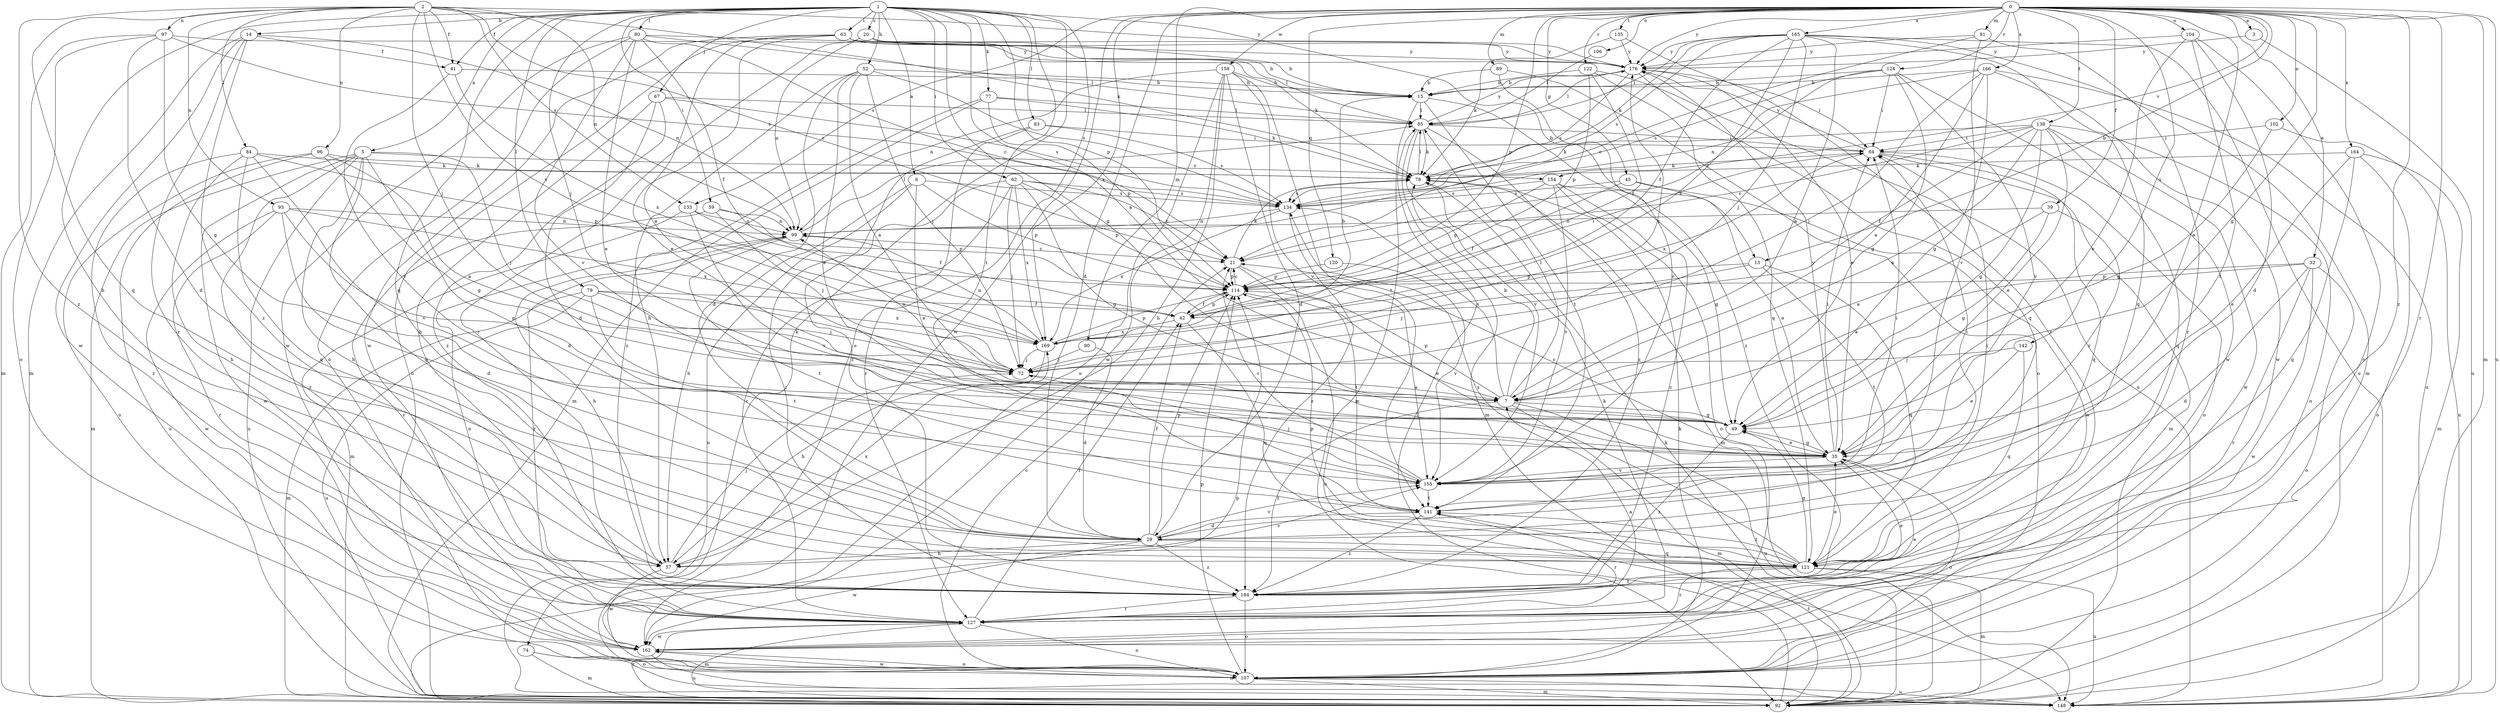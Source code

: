 strict digraph  {
0;
1;
2;
3;
5;
6;
7;
13;
14;
15;
20;
21;
29;
32;
35;
39;
41;
42;
45;
49;
52;
57;
59;
62;
63;
64;
67;
72;
74;
77;
78;
79;
80;
83;
84;
85;
89;
90;
91;
92;
93;
96;
97;
99;
102;
104;
106;
107;
114;
120;
121;
122;
124;
127;
133;
134;
135;
138;
141;
142;
148;
154;
155;
158;
162;
164;
165;
166;
169;
176;
184;
0 -> 3  [label=a];
0 -> 13  [label=b];
0 -> 29  [label=d];
0 -> 32  [label=e];
0 -> 35  [label=e];
0 -> 39  [label=f];
0 -> 45  [label=g];
0 -> 49  [label=g];
0 -> 89  [label=m];
0 -> 90  [label=m];
0 -> 91  [label=m];
0 -> 92  [label=m];
0 -> 102  [label=o];
0 -> 104  [label=o];
0 -> 106  [label=o];
0 -> 114  [label=p];
0 -> 120  [label=q];
0 -> 122  [label=r];
0 -> 124  [label=r];
0 -> 127  [label=r];
0 -> 133  [label=s];
0 -> 135  [label=t];
0 -> 138  [label=t];
0 -> 142  [label=u];
0 -> 148  [label=u];
0 -> 154  [label=v];
0 -> 158  [label=w];
0 -> 162  [label=w];
0 -> 164  [label=x];
0 -> 165  [label=x];
0 -> 166  [label=x];
0 -> 169  [label=x];
0 -> 176  [label=y];
0 -> 184  [label=z];
1 -> 5  [label=a];
1 -> 6  [label=a];
1 -> 7  [label=a];
1 -> 13  [label=b];
1 -> 14  [label=b];
1 -> 20  [label=c];
1 -> 41  [label=f];
1 -> 49  [label=g];
1 -> 52  [label=h];
1 -> 57  [label=h];
1 -> 59  [label=i];
1 -> 62  [label=i];
1 -> 63  [label=i];
1 -> 67  [label=j];
1 -> 72  [label=j];
1 -> 74  [label=k];
1 -> 77  [label=k];
1 -> 79  [label=l];
1 -> 80  [label=l];
1 -> 83  [label=l];
1 -> 107  [label=o];
1 -> 114  [label=p];
1 -> 121  [label=q];
1 -> 141  [label=t];
2 -> 21  [label=c];
2 -> 41  [label=f];
2 -> 72  [label=j];
2 -> 78  [label=k];
2 -> 84  [label=l];
2 -> 93  [label=n];
2 -> 96  [label=n];
2 -> 97  [label=n];
2 -> 99  [label=n];
2 -> 121  [label=q];
2 -> 133  [label=s];
2 -> 169  [label=x];
2 -> 176  [label=y];
2 -> 184  [label=z];
3 -> 148  [label=u];
3 -> 176  [label=y];
5 -> 29  [label=d];
5 -> 57  [label=h];
5 -> 72  [label=j];
5 -> 92  [label=m];
5 -> 121  [label=q];
5 -> 127  [label=r];
5 -> 148  [label=u];
5 -> 154  [label=v];
5 -> 162  [label=w];
6 -> 35  [label=e];
6 -> 57  [label=h];
6 -> 114  [label=p];
6 -> 134  [label=s];
6 -> 148  [label=u];
7 -> 49  [label=g];
7 -> 78  [label=k];
7 -> 85  [label=l];
7 -> 92  [label=m];
7 -> 114  [label=p];
7 -> 134  [label=s];
7 -> 148  [label=u];
7 -> 184  [label=z];
13 -> 72  [label=j];
13 -> 114  [label=p];
13 -> 121  [label=q];
13 -> 141  [label=t];
14 -> 41  [label=f];
14 -> 92  [label=m];
14 -> 99  [label=n];
14 -> 127  [label=r];
14 -> 162  [label=w];
14 -> 184  [label=z];
15 -> 85  [label=l];
15 -> 92  [label=m];
15 -> 141  [label=t];
15 -> 184  [label=z];
20 -> 15  [label=b];
20 -> 99  [label=n];
20 -> 127  [label=r];
20 -> 176  [label=y];
21 -> 78  [label=k];
21 -> 114  [label=p];
21 -> 141  [label=t];
21 -> 148  [label=u];
29 -> 42  [label=f];
29 -> 57  [label=h];
29 -> 64  [label=i];
29 -> 114  [label=p];
29 -> 121  [label=q];
29 -> 155  [label=v];
29 -> 162  [label=w];
29 -> 184  [label=z];
32 -> 7  [label=a];
32 -> 29  [label=d];
32 -> 107  [label=o];
32 -> 114  [label=p];
32 -> 127  [label=r];
32 -> 162  [label=w];
35 -> 21  [label=c];
35 -> 49  [label=g];
35 -> 64  [label=i];
35 -> 107  [label=o];
35 -> 155  [label=v];
35 -> 176  [label=y];
39 -> 7  [label=a];
39 -> 49  [label=g];
39 -> 99  [label=n];
39 -> 155  [label=v];
41 -> 15  [label=b];
41 -> 155  [label=v];
41 -> 169  [label=x];
42 -> 114  [label=p];
42 -> 121  [label=q];
42 -> 169  [label=x];
45 -> 35  [label=e];
45 -> 42  [label=f];
45 -> 134  [label=s];
45 -> 162  [label=w];
49 -> 35  [label=e];
49 -> 184  [label=z];
52 -> 7  [label=a];
52 -> 15  [label=b];
52 -> 29  [label=d];
52 -> 35  [label=e];
52 -> 57  [label=h];
52 -> 72  [label=j];
52 -> 134  [label=s];
57 -> 72  [label=j];
57 -> 155  [label=v];
57 -> 162  [label=w];
57 -> 169  [label=x];
59 -> 72  [label=j];
59 -> 99  [label=n];
59 -> 114  [label=p];
59 -> 127  [label=r];
62 -> 21  [label=c];
62 -> 49  [label=g];
62 -> 72  [label=j];
62 -> 114  [label=p];
62 -> 127  [label=r];
62 -> 134  [label=s];
62 -> 169  [label=x];
62 -> 184  [label=z];
63 -> 7  [label=a];
63 -> 15  [label=b];
63 -> 35  [label=e];
63 -> 78  [label=k];
63 -> 85  [label=l];
63 -> 148  [label=u];
63 -> 162  [label=w];
63 -> 176  [label=y];
64 -> 78  [label=k];
64 -> 92  [label=m];
64 -> 107  [label=o];
64 -> 121  [label=q];
64 -> 169  [label=x];
64 -> 176  [label=y];
67 -> 29  [label=d];
67 -> 57  [label=h];
67 -> 85  [label=l];
67 -> 134  [label=s];
67 -> 184  [label=z];
72 -> 7  [label=a];
72 -> 99  [label=n];
72 -> 176  [label=y];
74 -> 92  [label=m];
74 -> 107  [label=o];
74 -> 148  [label=u];
77 -> 78  [label=k];
77 -> 85  [label=l];
77 -> 92  [label=m];
77 -> 114  [label=p];
77 -> 184  [label=z];
78 -> 85  [label=l];
78 -> 92  [label=m];
78 -> 134  [label=s];
79 -> 42  [label=f];
79 -> 72  [label=j];
79 -> 92  [label=m];
79 -> 141  [label=t];
79 -> 148  [label=u];
79 -> 169  [label=x];
80 -> 21  [label=c];
80 -> 35  [label=e];
80 -> 42  [label=f];
80 -> 85  [label=l];
80 -> 107  [label=o];
80 -> 155  [label=v];
80 -> 162  [label=w];
80 -> 176  [label=y];
83 -> 64  [label=i];
83 -> 127  [label=r];
83 -> 134  [label=s];
83 -> 184  [label=z];
84 -> 57  [label=h];
84 -> 78  [label=k];
84 -> 114  [label=p];
84 -> 121  [label=q];
84 -> 155  [label=v];
84 -> 184  [label=z];
85 -> 64  [label=i];
85 -> 78  [label=k];
85 -> 92  [label=m];
85 -> 155  [label=v];
85 -> 176  [label=y];
85 -> 184  [label=z];
89 -> 15  [label=b];
89 -> 107  [label=o];
89 -> 155  [label=v];
90 -> 29  [label=d];
90 -> 72  [label=j];
91 -> 21  [label=c];
91 -> 127  [label=r];
91 -> 155  [label=v];
91 -> 176  [label=y];
92 -> 78  [label=k];
92 -> 85  [label=l];
92 -> 114  [label=p];
92 -> 127  [label=r];
92 -> 141  [label=t];
93 -> 29  [label=d];
93 -> 49  [label=g];
93 -> 99  [label=n];
93 -> 127  [label=r];
93 -> 162  [label=w];
93 -> 169  [label=x];
96 -> 7  [label=a];
96 -> 49  [label=g];
96 -> 78  [label=k];
96 -> 107  [label=o];
96 -> 148  [label=u];
97 -> 29  [label=d];
97 -> 49  [label=g];
97 -> 92  [label=m];
97 -> 107  [label=o];
97 -> 134  [label=s];
97 -> 176  [label=y];
99 -> 21  [label=c];
99 -> 57  [label=h];
99 -> 85  [label=l];
99 -> 127  [label=r];
99 -> 141  [label=t];
102 -> 49  [label=g];
102 -> 64  [label=i];
102 -> 148  [label=u];
104 -> 29  [label=d];
104 -> 35  [label=e];
104 -> 107  [label=o];
104 -> 141  [label=t];
104 -> 176  [label=y];
106 -> 85  [label=l];
107 -> 21  [label=c];
107 -> 78  [label=k];
107 -> 92  [label=m];
107 -> 114  [label=p];
107 -> 148  [label=u];
107 -> 162  [label=w];
114 -> 21  [label=c];
114 -> 35  [label=e];
114 -> 42  [label=f];
114 -> 64  [label=i];
120 -> 114  [label=p];
120 -> 155  [label=v];
121 -> 35  [label=e];
121 -> 49  [label=g];
121 -> 92  [label=m];
121 -> 114  [label=p];
121 -> 127  [label=r];
121 -> 134  [label=s];
121 -> 141  [label=t];
121 -> 148  [label=u];
121 -> 184  [label=z];
122 -> 15  [label=b];
122 -> 42  [label=f];
122 -> 114  [label=p];
122 -> 121  [label=q];
122 -> 148  [label=u];
124 -> 15  [label=b];
124 -> 21  [label=c];
124 -> 49  [label=g];
124 -> 64  [label=i];
124 -> 134  [label=s];
124 -> 155  [label=v];
124 -> 162  [label=w];
127 -> 7  [label=a];
127 -> 35  [label=e];
127 -> 42  [label=f];
127 -> 78  [label=k];
127 -> 92  [label=m];
127 -> 99  [label=n];
127 -> 107  [label=o];
127 -> 162  [label=w];
133 -> 42  [label=f];
133 -> 92  [label=m];
133 -> 99  [label=n];
133 -> 155  [label=v];
134 -> 99  [label=n];
134 -> 169  [label=x];
134 -> 184  [label=z];
135 -> 78  [label=k];
135 -> 127  [label=r];
135 -> 176  [label=y];
138 -> 7  [label=a];
138 -> 21  [label=c];
138 -> 35  [label=e];
138 -> 42  [label=f];
138 -> 49  [label=g];
138 -> 64  [label=i];
138 -> 78  [label=k];
138 -> 107  [label=o];
138 -> 121  [label=q];
138 -> 162  [label=w];
141 -> 29  [label=d];
141 -> 64  [label=i];
141 -> 127  [label=r];
141 -> 184  [label=z];
142 -> 35  [label=e];
142 -> 72  [label=j];
142 -> 121  [label=q];
154 -> 49  [label=g];
154 -> 107  [label=o];
154 -> 114  [label=p];
154 -> 134  [label=s];
154 -> 155  [label=v];
154 -> 184  [label=z];
155 -> 21  [label=c];
155 -> 64  [label=i];
155 -> 72  [label=j];
155 -> 141  [label=t];
158 -> 15  [label=b];
158 -> 29  [label=d];
158 -> 57  [label=h];
158 -> 99  [label=n];
158 -> 107  [label=o];
158 -> 141  [label=t];
158 -> 155  [label=v];
158 -> 162  [label=w];
162 -> 107  [label=o];
162 -> 148  [label=u];
164 -> 35  [label=e];
164 -> 78  [label=k];
164 -> 92  [label=m];
164 -> 107  [label=o];
164 -> 121  [label=q];
165 -> 7  [label=a];
165 -> 42  [label=f];
165 -> 72  [label=j];
165 -> 78  [label=k];
165 -> 85  [label=l];
165 -> 92  [label=m];
165 -> 121  [label=q];
165 -> 134  [label=s];
165 -> 148  [label=u];
165 -> 169  [label=x];
165 -> 176  [label=y];
166 -> 7  [label=a];
166 -> 15  [label=b];
166 -> 49  [label=g];
166 -> 72  [label=j];
166 -> 99  [label=n];
166 -> 148  [label=u];
166 -> 162  [label=w];
169 -> 15  [label=b];
169 -> 57  [label=h];
169 -> 72  [label=j];
169 -> 99  [label=n];
169 -> 114  [label=p];
176 -> 15  [label=b];
176 -> 35  [label=e];
176 -> 64  [label=i];
176 -> 85  [label=l];
176 -> 121  [label=q];
176 -> 134  [label=s];
184 -> 35  [label=e];
184 -> 107  [label=o];
184 -> 127  [label=r];
}
